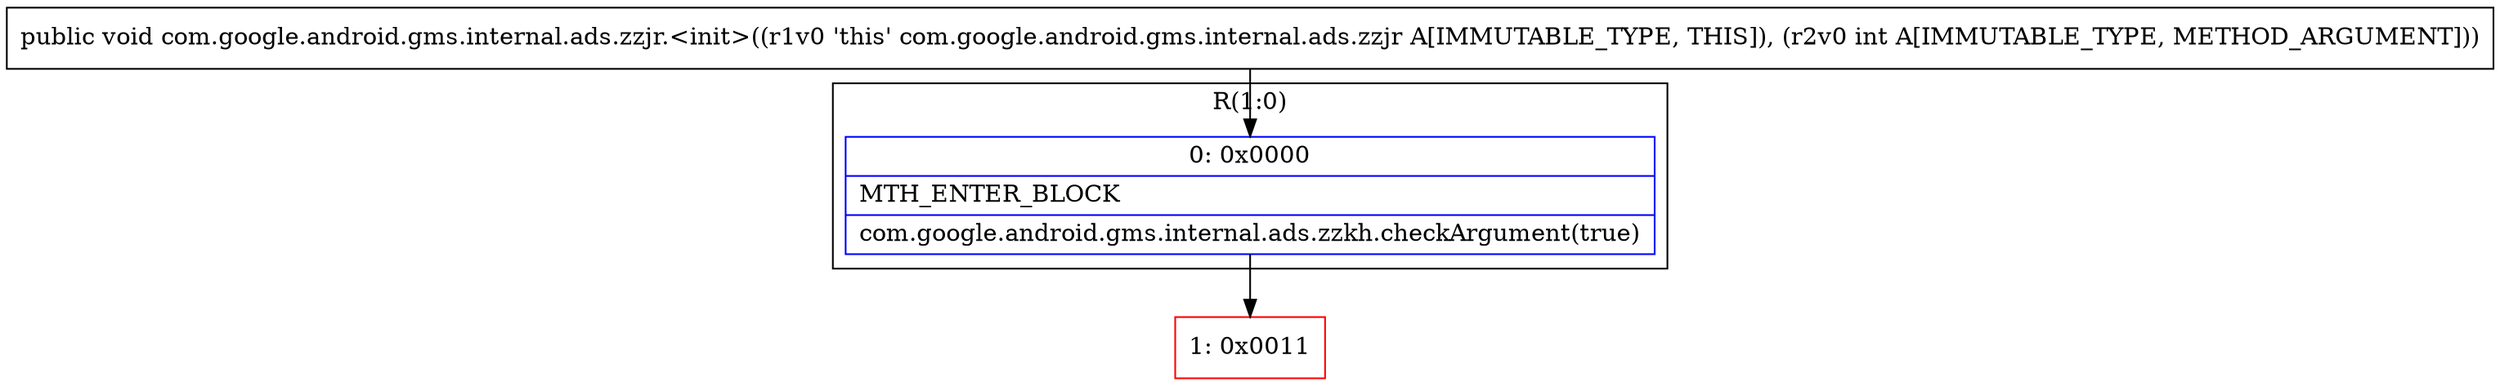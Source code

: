 digraph "CFG forcom.google.android.gms.internal.ads.zzjr.\<init\>(I)V" {
subgraph cluster_Region_115655347 {
label = "R(1:0)";
node [shape=record,color=blue];
Node_0 [shape=record,label="{0\:\ 0x0000|MTH_ENTER_BLOCK\l|com.google.android.gms.internal.ads.zzkh.checkArgument(true)\l}"];
}
Node_1 [shape=record,color=red,label="{1\:\ 0x0011}"];
MethodNode[shape=record,label="{public void com.google.android.gms.internal.ads.zzjr.\<init\>((r1v0 'this' com.google.android.gms.internal.ads.zzjr A[IMMUTABLE_TYPE, THIS]), (r2v0 int A[IMMUTABLE_TYPE, METHOD_ARGUMENT])) }"];
MethodNode -> Node_0;
Node_0 -> Node_1;
}

